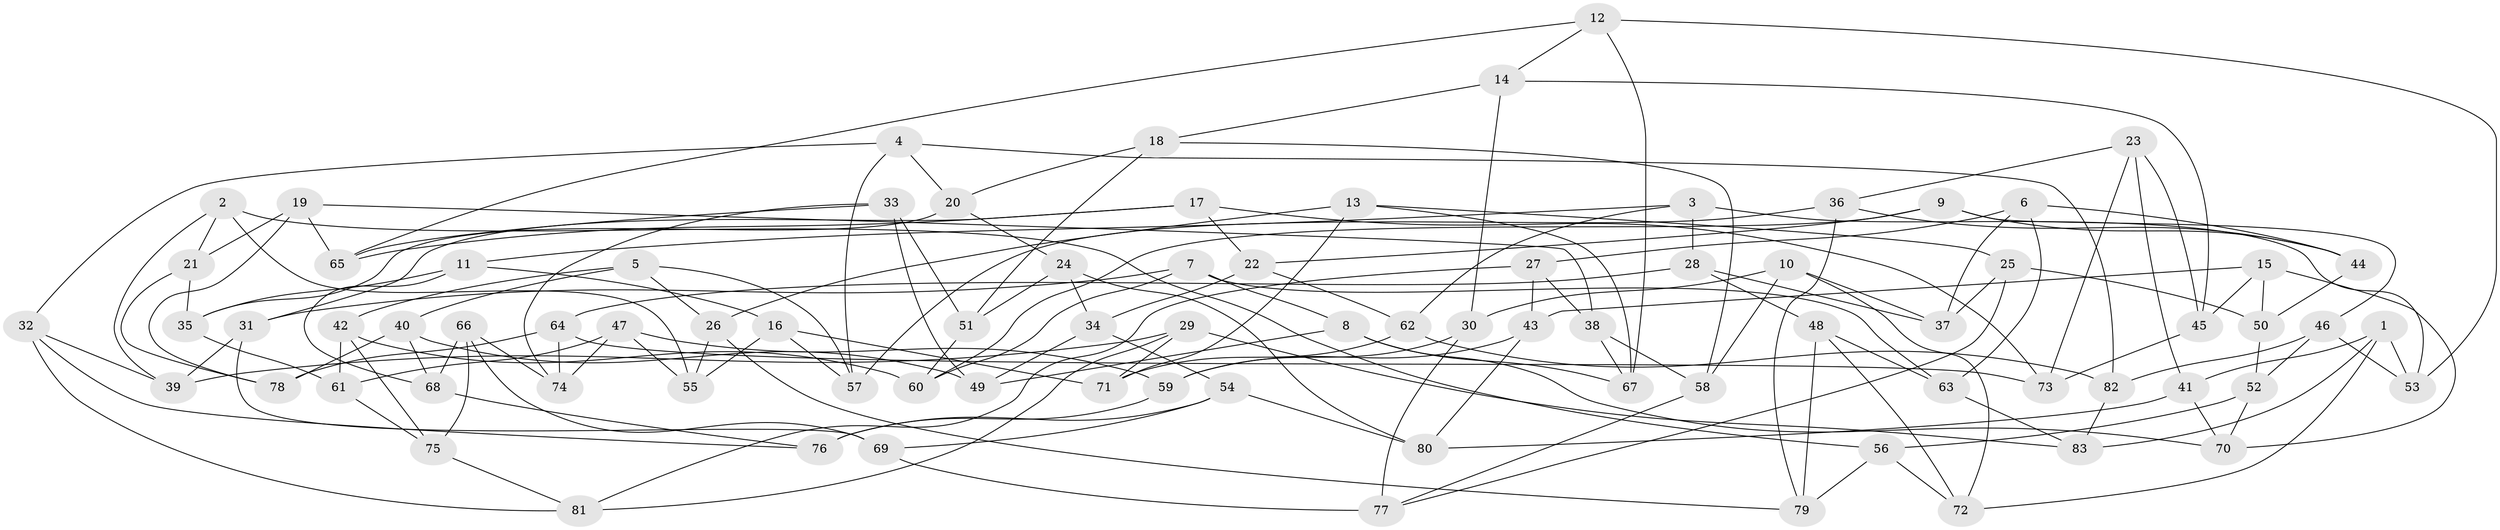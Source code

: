 // Generated by graph-tools (version 1.1) at 2025/58/03/09/25 04:58:55]
// undirected, 83 vertices, 166 edges
graph export_dot {
graph [start="1"]
  node [color=gray90,style=filled];
  1;
  2;
  3;
  4;
  5;
  6;
  7;
  8;
  9;
  10;
  11;
  12;
  13;
  14;
  15;
  16;
  17;
  18;
  19;
  20;
  21;
  22;
  23;
  24;
  25;
  26;
  27;
  28;
  29;
  30;
  31;
  32;
  33;
  34;
  35;
  36;
  37;
  38;
  39;
  40;
  41;
  42;
  43;
  44;
  45;
  46;
  47;
  48;
  49;
  50;
  51;
  52;
  53;
  54;
  55;
  56;
  57;
  58;
  59;
  60;
  61;
  62;
  63;
  64;
  65;
  66;
  67;
  68;
  69;
  70;
  71;
  72;
  73;
  74;
  75;
  76;
  77;
  78;
  79;
  80;
  81;
  82;
  83;
  1 -- 53;
  1 -- 41;
  1 -- 83;
  1 -- 72;
  2 -- 55;
  2 -- 56;
  2 -- 39;
  2 -- 21;
  3 -- 62;
  3 -- 28;
  3 -- 11;
  3 -- 53;
  4 -- 32;
  4 -- 57;
  4 -- 82;
  4 -- 20;
  5 -- 40;
  5 -- 26;
  5 -- 57;
  5 -- 42;
  6 -- 63;
  6 -- 44;
  6 -- 27;
  6 -- 37;
  7 -- 31;
  7 -- 60;
  7 -- 8;
  7 -- 63;
  8 -- 49;
  8 -- 70;
  8 -- 67;
  9 -- 44;
  9 -- 22;
  9 -- 46;
  9 -- 60;
  10 -- 72;
  10 -- 30;
  10 -- 58;
  10 -- 37;
  11 -- 16;
  11 -- 68;
  11 -- 35;
  12 -- 67;
  12 -- 53;
  12 -- 14;
  12 -- 65;
  13 -- 67;
  13 -- 25;
  13 -- 26;
  13 -- 71;
  14 -- 18;
  14 -- 45;
  14 -- 30;
  15 -- 50;
  15 -- 70;
  15 -- 45;
  15 -- 43;
  16 -- 55;
  16 -- 71;
  16 -- 57;
  17 -- 73;
  17 -- 22;
  17 -- 31;
  17 -- 65;
  18 -- 51;
  18 -- 58;
  18 -- 20;
  19 -- 65;
  19 -- 78;
  19 -- 38;
  19 -- 21;
  20 -- 24;
  20 -- 35;
  21 -- 78;
  21 -- 35;
  22 -- 34;
  22 -- 62;
  23 -- 45;
  23 -- 73;
  23 -- 36;
  23 -- 41;
  24 -- 51;
  24 -- 34;
  24 -- 80;
  25 -- 50;
  25 -- 77;
  25 -- 37;
  26 -- 55;
  26 -- 79;
  27 -- 81;
  27 -- 38;
  27 -- 43;
  28 -- 37;
  28 -- 48;
  28 -- 64;
  29 -- 71;
  29 -- 83;
  29 -- 39;
  29 -- 81;
  30 -- 59;
  30 -- 77;
  31 -- 69;
  31 -- 39;
  32 -- 76;
  32 -- 81;
  32 -- 39;
  33 -- 74;
  33 -- 49;
  33 -- 65;
  33 -- 51;
  34 -- 49;
  34 -- 54;
  35 -- 61;
  36 -- 57;
  36 -- 79;
  36 -- 44;
  38 -- 58;
  38 -- 67;
  40 -- 49;
  40 -- 78;
  40 -- 68;
  41 -- 80;
  41 -- 70;
  42 -- 60;
  42 -- 75;
  42 -- 61;
  43 -- 59;
  43 -- 80;
  44 -- 50;
  45 -- 73;
  46 -- 52;
  46 -- 82;
  46 -- 53;
  47 -- 74;
  47 -- 55;
  47 -- 59;
  47 -- 61;
  48 -- 79;
  48 -- 72;
  48 -- 63;
  50 -- 52;
  51 -- 60;
  52 -- 70;
  52 -- 56;
  54 -- 69;
  54 -- 80;
  54 -- 76;
  56 -- 72;
  56 -- 79;
  58 -- 77;
  59 -- 76;
  61 -- 75;
  62 -- 71;
  62 -- 82;
  63 -- 83;
  64 -- 73;
  64 -- 74;
  64 -- 78;
  66 -- 69;
  66 -- 68;
  66 -- 75;
  66 -- 74;
  68 -- 76;
  69 -- 77;
  75 -- 81;
  82 -- 83;
}
